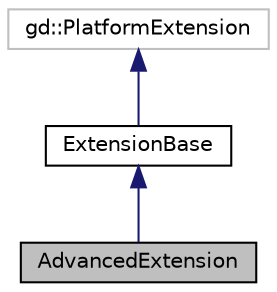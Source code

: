 digraph "AdvancedExtension"
{
  edge [fontname="Helvetica",fontsize="10",labelfontname="Helvetica",labelfontsize="10"];
  node [fontname="Helvetica",fontsize="10",shape=record];
  Node1 [label="AdvancedExtension",height=0.2,width=0.4,color="black", fillcolor="grey75", style="filled", fontcolor="black"];
  Node2 -> Node1 [dir="back",color="midnightblue",fontsize="10",style="solid",fontname="Helvetica"];
  Node2 [label="ExtensionBase",height=0.2,width=0.4,color="black", fillcolor="white", style="filled",URL="$d5/de6/class_extension_base.html",tooltip="Base class for C++ extensions. Extensions can provide : "];
  Node3 -> Node2 [dir="back",color="midnightblue",fontsize="10",style="solid",fontname="Helvetica"];
  Node3 [label="gd::PlatformExtension",height=0.2,width=0.4,color="grey75", fillcolor="white", style="filled"];
}
